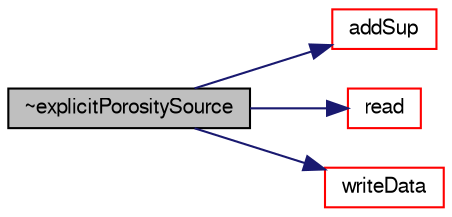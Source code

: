digraph "~explicitPorositySource"
{
  bgcolor="transparent";
  edge [fontname="FreeSans",fontsize="10",labelfontname="FreeSans",labelfontsize="10"];
  node [fontname="FreeSans",fontsize="10",shape=record];
  rankdir="LR";
  Node308 [label="~explicitPorositySource",height=0.2,width=0.4,color="black", fillcolor="grey75", style="filled", fontcolor="black"];
  Node308 -> Node309 [color="midnightblue",fontsize="10",style="solid",fontname="FreeSans"];
  Node309 [label="addSup",height=0.2,width=0.4,color="red",URL="$a23466.html#a921ab0aacd899760d7f4a2ec0b0241bd",tooltip="Add implicit contribution to momentum equation. "];
  Node308 -> Node312 [color="midnightblue",fontsize="10",style="solid",fontname="FreeSans"];
  Node312 [label="read",height=0.2,width=0.4,color="red",URL="$a23466.html#a6ce0c64db98eb6144d363dbfc86104eb",tooltip="Read dictionary. "];
  Node308 -> Node617 [color="midnightblue",fontsize="10",style="solid",fontname="FreeSans"];
  Node617 [label="writeData",height=0.2,width=0.4,color="red",URL="$a23466.html#aba86aa54ec0b10ddd48ce308a3c6d3b2",tooltip="Write data. "];
}
